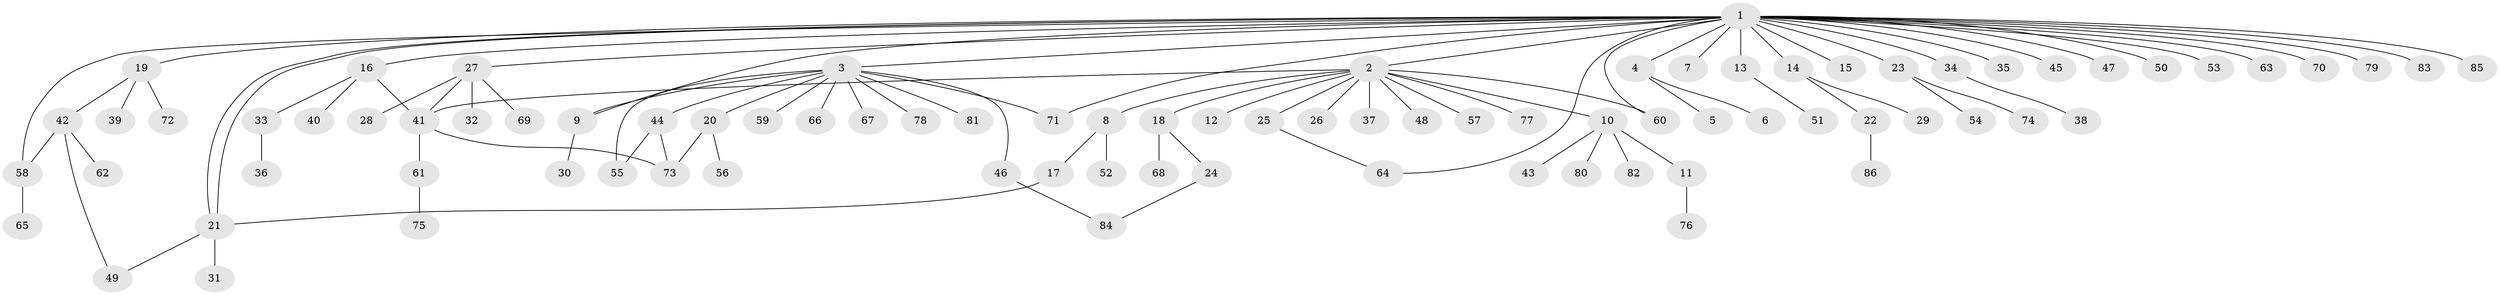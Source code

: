 // Generated by graph-tools (version 1.1) at 2025/48/03/09/25 04:48:36]
// undirected, 86 vertices, 99 edges
graph export_dot {
graph [start="1"]
  node [color=gray90,style=filled];
  1;
  2;
  3;
  4;
  5;
  6;
  7;
  8;
  9;
  10;
  11;
  12;
  13;
  14;
  15;
  16;
  17;
  18;
  19;
  20;
  21;
  22;
  23;
  24;
  25;
  26;
  27;
  28;
  29;
  30;
  31;
  32;
  33;
  34;
  35;
  36;
  37;
  38;
  39;
  40;
  41;
  42;
  43;
  44;
  45;
  46;
  47;
  48;
  49;
  50;
  51;
  52;
  53;
  54;
  55;
  56;
  57;
  58;
  59;
  60;
  61;
  62;
  63;
  64;
  65;
  66;
  67;
  68;
  69;
  70;
  71;
  72;
  73;
  74;
  75;
  76;
  77;
  78;
  79;
  80;
  81;
  82;
  83;
  84;
  85;
  86;
  1 -- 2;
  1 -- 3;
  1 -- 4;
  1 -- 7;
  1 -- 9;
  1 -- 13;
  1 -- 14;
  1 -- 15;
  1 -- 16;
  1 -- 19;
  1 -- 21;
  1 -- 21;
  1 -- 23;
  1 -- 27;
  1 -- 34;
  1 -- 35;
  1 -- 45;
  1 -- 47;
  1 -- 50;
  1 -- 53;
  1 -- 58;
  1 -- 60;
  1 -- 63;
  1 -- 64;
  1 -- 70;
  1 -- 71;
  1 -- 79;
  1 -- 83;
  1 -- 85;
  2 -- 8;
  2 -- 10;
  2 -- 12;
  2 -- 18;
  2 -- 25;
  2 -- 26;
  2 -- 37;
  2 -- 41;
  2 -- 48;
  2 -- 57;
  2 -- 60;
  2 -- 77;
  3 -- 9;
  3 -- 20;
  3 -- 44;
  3 -- 46;
  3 -- 55;
  3 -- 59;
  3 -- 66;
  3 -- 67;
  3 -- 71;
  3 -- 78;
  3 -- 81;
  4 -- 5;
  4 -- 6;
  8 -- 17;
  8 -- 52;
  9 -- 30;
  10 -- 11;
  10 -- 43;
  10 -- 80;
  10 -- 82;
  11 -- 76;
  13 -- 51;
  14 -- 22;
  14 -- 29;
  16 -- 33;
  16 -- 40;
  16 -- 41;
  17 -- 21;
  18 -- 24;
  18 -- 68;
  19 -- 39;
  19 -- 42;
  19 -- 72;
  20 -- 56;
  20 -- 73;
  21 -- 31;
  21 -- 49;
  22 -- 86;
  23 -- 54;
  23 -- 74;
  24 -- 84;
  25 -- 64;
  27 -- 28;
  27 -- 32;
  27 -- 41;
  27 -- 69;
  33 -- 36;
  34 -- 38;
  41 -- 61;
  41 -- 73;
  42 -- 49;
  42 -- 58;
  42 -- 62;
  44 -- 55;
  44 -- 73;
  46 -- 84;
  58 -- 65;
  61 -- 75;
}
